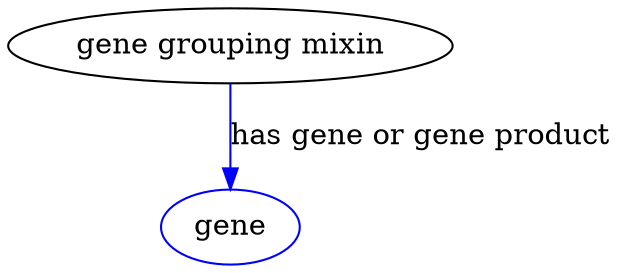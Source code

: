 digraph {
	graph [bb="0,0,290.59,123"];
	node [label="\N"];
	"gene grouping mixin"	 [height=0.5,
		label="gene grouping mixin",
		pos="106.59,105",
		width=2.9608];
	"has gene or gene product"	 [color=blue,
		height=0.5,
		label=gene,
		pos="106.59,18",
		width=0.92075];
	"gene grouping mixin" -> "has gene or gene product"	 [color=blue,
		label="has gene or gene product",
		lp="198.59,61.5",
		pos="e,106.59,36.003 106.59,86.974 106.59,75.192 106.59,59.561 106.59,46.158",
		style=solid];
}

